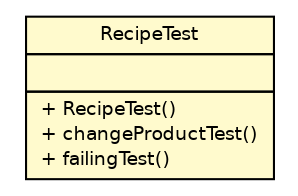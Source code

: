 #!/usr/local/bin/dot
#
# Class diagram 
# Generated by UMLGraph version R5_6-24-gf6e263 (http://www.umlgraph.org/)
#

digraph G {
	edge [fontname="Helvetica",fontsize=10,labelfontname="Helvetica",labelfontsize=10];
	node [fontname="Helvetica",fontsize=10,shape=plaintext];
	nodesep=0.25;
	ranksep=0.5;
	// org.nicepop.domain.RecipeTest
	c10 [label=<<table title="org.nicepop.domain.RecipeTest" border="0" cellborder="1" cellspacing="0" cellpadding="2" port="p" bgcolor="lemonChiffon" href="./RecipeTest.html">
		<tr><td><table border="0" cellspacing="0" cellpadding="1">
<tr><td align="center" balign="center"> RecipeTest </td></tr>
		</table></td></tr>
		<tr><td><table border="0" cellspacing="0" cellpadding="1">
<tr><td align="left" balign="left">  </td></tr>
		</table></td></tr>
		<tr><td><table border="0" cellspacing="0" cellpadding="1">
<tr><td align="left" balign="left"> + RecipeTest() </td></tr>
<tr><td align="left" balign="left"> + changeProductTest() </td></tr>
<tr><td align="left" balign="left"> + failingTest() </td></tr>
		</table></td></tr>
		</table>>, URL="./RecipeTest.html", fontname="Helvetica", fontcolor="black", fontsize=9.0];
}

